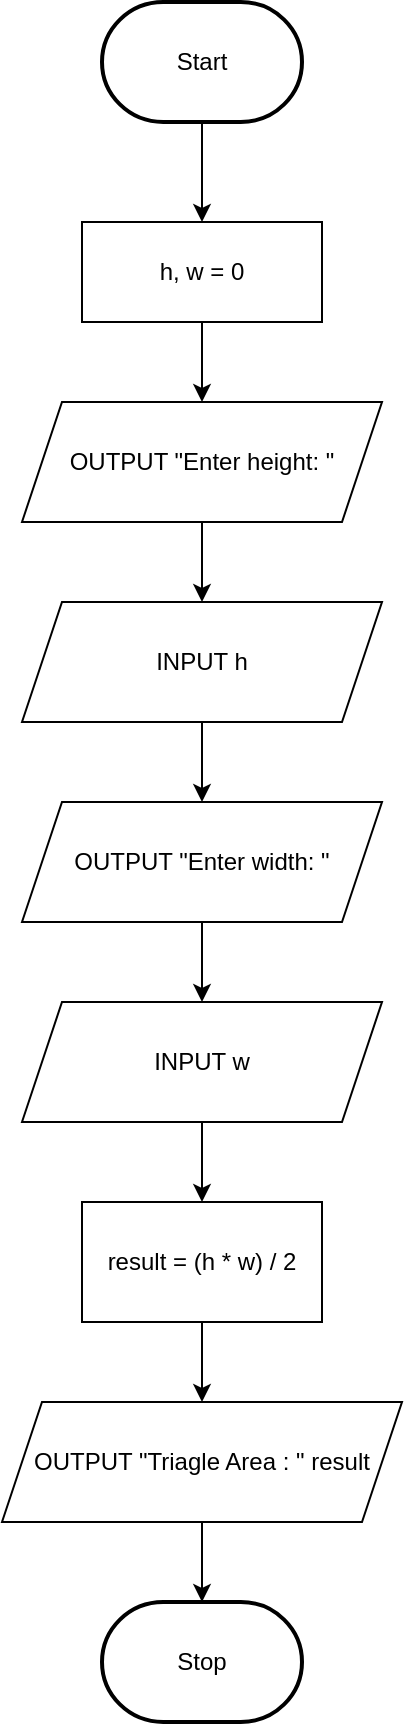 <mxfile>
    <diagram name="Page-1" id="64ausgM9Pn914HEW3O_X">
        <mxGraphModel dx="710" dy="417" grid="1" gridSize="10" guides="1" tooltips="1" connect="1" arrows="1" fold="1" page="1" pageScale="1" pageWidth="1700" pageHeight="1100" math="0" shadow="0">
            <root>
                <mxCell id="0"/>
                <mxCell id="1" parent="0"/>
                <mxCell id="7Ii_YHDkhtwBlRMhQApf-12" style="edgeStyle=orthogonalEdgeStyle;rounded=0;orthogonalLoop=1;jettySize=auto;html=1;entryX=0.5;entryY=0;entryDx=0;entryDy=0;" parent="1" source="7Ii_YHDkhtwBlRMhQApf-1" target="7Ii_YHDkhtwBlRMhQApf-3" edge="1">
                    <mxGeometry relative="1" as="geometry"/>
                </mxCell>
                <mxCell id="7Ii_YHDkhtwBlRMhQApf-1" value="Start" style="strokeWidth=2;html=1;shape=mxgraph.flowchart.terminator;whiteSpace=wrap;" parent="1" vertex="1">
                    <mxGeometry x="250" y="80" width="100" height="60" as="geometry"/>
                </mxCell>
                <mxCell id="7Ii_YHDkhtwBlRMhQApf-2" value="Stop" style="strokeWidth=2;html=1;shape=mxgraph.flowchart.terminator;whiteSpace=wrap;" parent="1" vertex="1">
                    <mxGeometry x="250" y="880" width="100" height="60" as="geometry"/>
                </mxCell>
                <mxCell id="7Ii_YHDkhtwBlRMhQApf-8" style="edgeStyle=orthogonalEdgeStyle;rounded=0;orthogonalLoop=1;jettySize=auto;html=1;entryX=0.5;entryY=0;entryDx=0;entryDy=0;" parent="1" source="7Ii_YHDkhtwBlRMhQApf-3" target="7Ii_YHDkhtwBlRMhQApf-4" edge="1">
                    <mxGeometry relative="1" as="geometry"/>
                </mxCell>
                <mxCell id="7Ii_YHDkhtwBlRMhQApf-3" value="h, w = 0" style="rounded=0;whiteSpace=wrap;html=1;" parent="1" vertex="1">
                    <mxGeometry x="240" y="190" width="120" height="50" as="geometry"/>
                </mxCell>
                <mxCell id="7Ii_YHDkhtwBlRMhQApf-9" style="edgeStyle=orthogonalEdgeStyle;rounded=0;orthogonalLoop=1;jettySize=auto;html=1;entryX=0.5;entryY=0;entryDx=0;entryDy=0;" parent="1" source="7Ii_YHDkhtwBlRMhQApf-4" target="7Ii_YHDkhtwBlRMhQApf-5" edge="1">
                    <mxGeometry relative="1" as="geometry"/>
                </mxCell>
                <mxCell id="7Ii_YHDkhtwBlRMhQApf-4" value="OUTPUT &quot;Enter height: &quot;" style="shape=parallelogram;perimeter=parallelogramPerimeter;whiteSpace=wrap;html=1;fixedSize=1;" parent="1" vertex="1">
                    <mxGeometry x="210" y="280" width="180" height="60" as="geometry"/>
                </mxCell>
                <mxCell id="7Ii_YHDkhtwBlRMhQApf-10" style="edgeStyle=orthogonalEdgeStyle;rounded=0;orthogonalLoop=1;jettySize=auto;html=1;" parent="1" source="7Ii_YHDkhtwBlRMhQApf-5" target="7Ii_YHDkhtwBlRMhQApf-6" edge="1">
                    <mxGeometry relative="1" as="geometry"/>
                </mxCell>
                <mxCell id="7Ii_YHDkhtwBlRMhQApf-5" value="INPUT h" style="shape=parallelogram;perimeter=parallelogramPerimeter;whiteSpace=wrap;html=1;fixedSize=1;" parent="1" vertex="1">
                    <mxGeometry x="210" y="380" width="180" height="60" as="geometry"/>
                </mxCell>
                <mxCell id="7Ii_YHDkhtwBlRMhQApf-11" style="edgeStyle=orthogonalEdgeStyle;rounded=0;orthogonalLoop=1;jettySize=auto;html=1;entryX=0.5;entryY=0;entryDx=0;entryDy=0;" parent="1" source="7Ii_YHDkhtwBlRMhQApf-6" target="7Ii_YHDkhtwBlRMhQApf-7" edge="1">
                    <mxGeometry relative="1" as="geometry"/>
                </mxCell>
                <mxCell id="7Ii_YHDkhtwBlRMhQApf-6" value="OUTPUT &quot;Enter width: &quot;" style="shape=parallelogram;perimeter=parallelogramPerimeter;whiteSpace=wrap;html=1;fixedSize=1;" parent="1" vertex="1">
                    <mxGeometry x="210" y="480" width="180" height="60" as="geometry"/>
                </mxCell>
                <mxCell id="7Ii_YHDkhtwBlRMhQApf-15" style="edgeStyle=orthogonalEdgeStyle;rounded=0;orthogonalLoop=1;jettySize=auto;html=1;entryX=0.5;entryY=0;entryDx=0;entryDy=0;" parent="1" source="7Ii_YHDkhtwBlRMhQApf-7" target="7Ii_YHDkhtwBlRMhQApf-13" edge="1">
                    <mxGeometry relative="1" as="geometry"/>
                </mxCell>
                <mxCell id="7Ii_YHDkhtwBlRMhQApf-7" value="INPUT w" style="shape=parallelogram;perimeter=parallelogramPerimeter;whiteSpace=wrap;html=1;fixedSize=1;" parent="1" vertex="1">
                    <mxGeometry x="210" y="580" width="180" height="60" as="geometry"/>
                </mxCell>
                <mxCell id="7Ii_YHDkhtwBlRMhQApf-16" style="edgeStyle=orthogonalEdgeStyle;rounded=0;orthogonalLoop=1;jettySize=auto;html=1;entryX=0.5;entryY=0;entryDx=0;entryDy=0;" parent="1" source="7Ii_YHDkhtwBlRMhQApf-13" target="7Ii_YHDkhtwBlRMhQApf-14" edge="1">
                    <mxGeometry relative="1" as="geometry"/>
                </mxCell>
                <mxCell id="7Ii_YHDkhtwBlRMhQApf-13" value="result = (h * w) / 2" style="rounded=0;whiteSpace=wrap;html=1;" parent="1" vertex="1">
                    <mxGeometry x="240" y="680" width="120" height="60" as="geometry"/>
                </mxCell>
                <mxCell id="7Ii_YHDkhtwBlRMhQApf-17" value="" style="edgeStyle=orthogonalEdgeStyle;rounded=0;orthogonalLoop=1;jettySize=auto;html=1;" parent="1" source="7Ii_YHDkhtwBlRMhQApf-14" target="7Ii_YHDkhtwBlRMhQApf-2" edge="1">
                    <mxGeometry relative="1" as="geometry"/>
                </mxCell>
                <mxCell id="7Ii_YHDkhtwBlRMhQApf-14" value="OUTPUT &quot;Triagle Area : &quot; result" style="shape=parallelogram;perimeter=parallelogramPerimeter;whiteSpace=wrap;html=1;fixedSize=1;" parent="1" vertex="1">
                    <mxGeometry x="200" y="780" width="200" height="60" as="geometry"/>
                </mxCell>
            </root>
        </mxGraphModel>
    </diagram>
</mxfile>